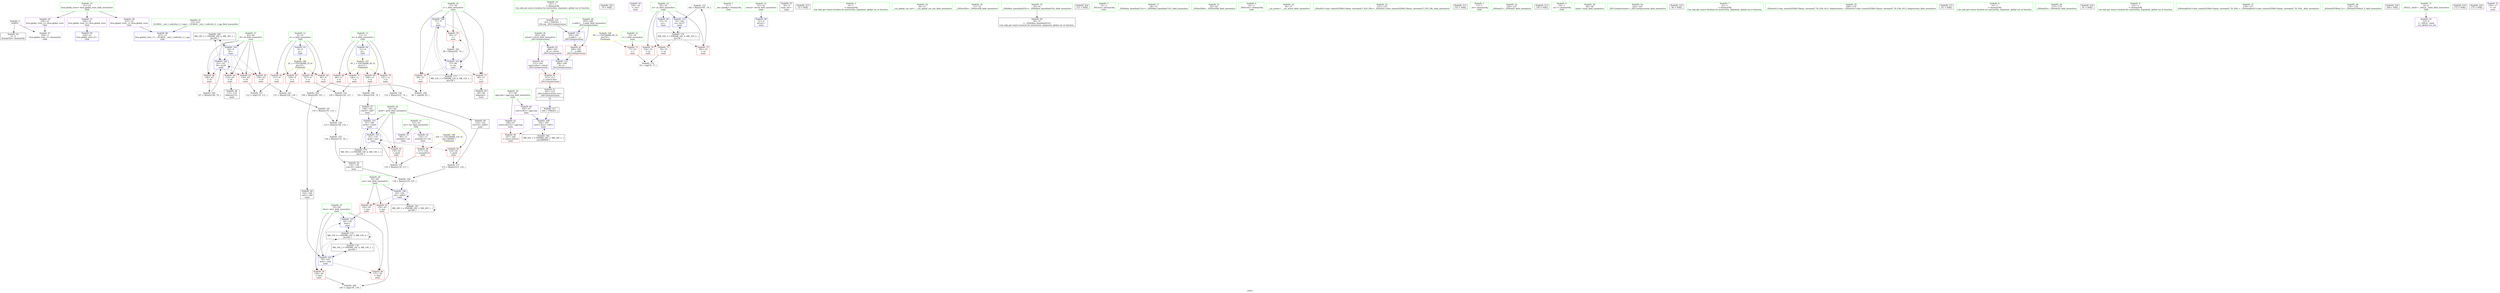 digraph "SVFG" {
	label="SVFG";

	Node0x55923111fbc0 [shape=record,color=grey,label="{NodeID: 0\nNullPtr}"];
	Node0x55923111fbc0 -> Node0x5592311370d0[style=solid];
	Node0x55923111fbc0 -> Node0x559231137740[style=solid];
	Node0x559231148750 [shape=record,color=black,label="{NodeID: 180\nMR_18V_2 = PHI(MR_18V_4, MR_18V_1, )\npts\{64 \}\n}"];
	Node0x559231148750 -> Node0x559231137d20[style=dashed];
	Node0x559231137740 [shape=record,color=blue, style = dotted,label="{NodeID: 97\n228\<--3\nllvm.global_ctors_2\<--dummyVal\nGlob }"];
	Node0x559231135750 [shape=record,color=green,label="{NodeID: 14\n13\<--14\narr\<--arr_field_insensitive\nGlob }"];
	Node0x559231135750 -> Node0x559231138a40[style=solid];
	Node0x559231135750 -> Node0x559231138b10[style=solid];
	Node0x55923113c310 [shape=record,color=blue,label="{NodeID: 111\n205\<--202\n__n.addr\<--__n\n_ZSt12setprecisioni\n}"];
	Node0x55923113c310 -> Node0x55923113a9b0[style=dashed];
	Node0x559231136390 [shape=record,color=green,label="{NodeID: 28\n65\<--66\nans\<--ans_field_insensitive\nmain\n}"];
	Node0x559231136390 -> Node0x55923113a670[style=solid];
	Node0x559231136390 -> Node0x55923113a740[style=solid];
	Node0x559231136390 -> Node0x55923113bf00[style=solid];
	Node0x5592311370d0 [shape=record,color=black,label="{NodeID: 42\n2\<--3\ndummyVal\<--dummyVal\n}"];
	Node0x5592311559c0 [shape=record,color=black,label="{NodeID: 222\n70 = PHI()\n}"];
	Node0x559231138cb0 [shape=record,color=purple,label="{NodeID: 56\n158\<--19\n\<--.str.1\nmain\n}"];
	Node0x55923113eed0 [shape=record,color=grey,label="{NodeID: 153\n182 = Binary(181, 74, )\n}"];
	Node0x55923113eed0 -> Node0x55923113c240[style=solid];
	Node0x5592311398a0 [shape=record,color=red,label="{NodeID: 70\n121\<--11\n\<--b\nmain\n}"];
	Node0x5592311398a0 -> Node0x55923113f610[style=solid];
	Node0x559231140390 [shape=record,color=grey,label="{NodeID: 167\n112 = cmp(110, 111, )\n}"];
	Node0x55923113a400 [shape=record,color=red,label="{NodeID: 84\n114\<--63\n\<--i9\nmain\n}"];
	Node0x55923113a400 -> Node0x559231138630[style=solid];
	Node0x55923111fc50 [shape=record,color=green,label="{NodeID: 1\n7\<--1\n__dso_handle\<--dummyObj\nGlob }"];
	Node0x559231148c50 [shape=record,color=black,label="{NodeID: 181\nMR_20V_2 = PHI(MR_20V_3, MR_20V_1, )\npts\{66 \}\n}"];
	Node0x559231148c50 -> Node0x55923113bf00[style=dashed];
	Node0x559231148c50 -> Node0x559231148c50[style=dashed];
	Node0x559231137840 [shape=record,color=blue,label="{NodeID: 98\n51\<--9\nretval\<--\nmain\n}"];
	Node0x5592311357e0 [shape=record,color=green,label="{NodeID: 15\n21\<--25\nllvm.global_ctors\<--llvm.global_ctors_field_insensitive\nGlob }"];
	Node0x5592311357e0 -> Node0x559231138d80[style=solid];
	Node0x5592311357e0 -> Node0x559231138e80[style=solid];
	Node0x5592311357e0 -> Node0x559231138f80[style=solid];
	Node0x55923113c3e0 [shape=record,color=blue,label="{NodeID: 112\n208\<--209\n_M_n\<--\n_ZSt12setprecisioni\n}"];
	Node0x55923113c3e0 -> Node0x55923113aa80[style=dashed];
	Node0x559231136460 [shape=record,color=green,label="{NodeID: 29\n67\<--68\nagg.tmp\<--agg.tmp_field_insensitive\nmain\n}"];
	Node0x559231136460 -> Node0x559231139080[style=solid];
	Node0x559231136460 -> Node0x559231139150[style=solid];
	Node0x5592311371d0 [shape=record,color=black,label="{NodeID: 43\n50\<--9\nmain_ret\<--\nmain\n}"];
	Node0x559231155ac0 [shape=record,color=black,label="{NodeID: 223\n33 = PHI()\n}"];
	Node0x559231138d80 [shape=record,color=purple,label="{NodeID: 57\n226\<--21\nllvm.global_ctors_0\<--llvm.global_ctors\nGlob }"];
	Node0x559231138d80 -> Node0x55923113ad50[style=solid];
	Node0x55923113f010 [shape=record,color=grey,label="{NodeID: 154\n119 = Binary(118, 117, )\n}"];
	Node0x55923113f010 -> Node0x55923113be30[style=solid];
	Node0x559231139970 [shape=record,color=red,label="{NodeID: 71\n126\<--11\n\<--b\nmain\n}"];
	Node0x559231139970 -> Node0x55923113f790[style=solid];
	Node0x559231140510 [shape=record,color=grey,label="{NodeID: 168\n140 = cmp(138, 139, )\n}"];
	Node0x55923113a4d0 [shape=record,color=red,label="{NodeID: 85\n130\<--63\n\<--i9\nmain\n}"];
	Node0x55923113a4d0 -> Node0x55923113fd90[style=solid];
	Node0x5592311205d0 [shape=record,color=green,label="{NodeID: 2\n9\<--1\n\<--dummyObj\nCan only get source location for instruction, argument, global var or function.}"];
	Node0x559231149150 [shape=record,color=black,label="{NodeID: 182\nMR_24V_2 = PHI(MR_24V_3, MR_24V_1, )\npts\{680000 \}\n}"];
	Node0x559231149150 -> Node0x55923113c170[style=dashed];
	Node0x559231137910 [shape=record,color=blue,label="{NodeID: 99\n55\<--74\nzz\<--\nmain\n}"];
	Node0x559231137910 -> Node0x559231147350[style=dashed];
	Node0x5592311358e0 [shape=record,color=green,label="{NodeID: 16\n26\<--27\n__cxx_global_var_init\<--__cxx_global_var_init_field_insensitive\n}"];
	Node0x55923113b1a0 [shape=record,color=yellow,style=double,label="{NodeID: 196\n22V_1 = ENCHI(MR_22V_0)\npts\{140000 \}\nFun[main]}"];
	Node0x55923113b1a0 -> Node0x55923113a810[style=dashed];
	Node0x559231136530 [shape=record,color=green,label="{NodeID: 30\n71\<--72\n_ZNSirsERi\<--_ZNSirsERi_field_insensitive\n}"];
	Node0x5592311372a0 [shape=record,color=black,label="{NodeID: 44\n34\<--35\n\<--_ZNSt8ios_base4InitD1Ev\nCan only get source location for instruction, argument, global var or function.}"];
	Node0x559231155bc0 [shape=record,color=black,label="{NodeID: 224\n151 = PHI()\n}"];
	Node0x559231138e80 [shape=record,color=purple,label="{NodeID: 58\n227\<--21\nllvm.global_ctors_1\<--llvm.global_ctors\nGlob }"];
	Node0x559231138e80 -> Node0x559231137640[style=solid];
	Node0x55923113f190 [shape=record,color=grey,label="{NodeID: 155\n134 = Binary(133, 74, )\n}"];
	Node0x55923113f190 -> Node0x5592311387d0[style=solid];
	Node0x559231139a40 [shape=record,color=red,label="{NodeID: 72\n77\<--53\n\<--t\nmain\n}"];
	Node0x559231139a40 -> Node0x559231140810[style=solid];
	Node0x559231140690 [shape=record,color=grey,label="{NodeID: 169\n86 = cmp(84, 85, )\n}"];
	Node0x55923113a5a0 [shape=record,color=red,label="{NodeID: 86\n146\<--63\n\<--i9\nmain\n}"];
	Node0x55923113a5a0 -> Node0x55923113f910[style=solid];
	Node0x559231120660 [shape=record,color=green,label="{NodeID: 3\n15\<--1\n_ZSt3cin\<--dummyObj\nGlob }"];
	Node0x5592311379e0 [shape=record,color=blue,label="{NodeID: 100\n57\<--9\ni\<--\nmain\n}"];
	Node0x5592311379e0 -> Node0x559231139d80[style=dashed];
	Node0x5592311379e0 -> Node0x559231139e50[style=dashed];
	Node0x5592311379e0 -> Node0x559231139f20[style=dashed];
	Node0x5592311379e0 -> Node0x559231137ab0[style=dashed];
	Node0x5592311379e0 -> Node0x559231147850[style=dashed];
	Node0x5592311359e0 [shape=record,color=green,label="{NodeID: 17\n30\<--31\n_ZNSt8ios_base4InitC1Ev\<--_ZNSt8ios_base4InitC1Ev_field_insensitive\n}"];
	Node0x559231136630 [shape=record,color=green,label="{NodeID: 31\n92\<--93\n_ZNSirsERd\<--_ZNSirsERd_field_insensitive\n}"];
	Node0x5592311373a0 [shape=record,color=black,label="{NodeID: 45\n89\<--88\nidxprom\<--\nmain\n}"];
	Node0x559231138f80 [shape=record,color=purple,label="{NodeID: 59\n228\<--21\nllvm.global_ctors_2\<--llvm.global_ctors\nGlob }"];
	Node0x559231138f80 -> Node0x559231137740[style=solid];
	Node0x55923113f310 [shape=record,color=grey,label="{NodeID: 156\n133 = Binary(128, 132, )\n}"];
	Node0x55923113f310 -> Node0x55923113f190[style=solid];
	Node0x559231139b10 [shape=record,color=red,label="{NodeID: 73\n76\<--55\n\<--zz\nmain\n}"];
	Node0x559231139b10 -> Node0x559231140810[style=solid];
	Node0x559231140810 [shape=record,color=grey,label="{NodeID: 170\n78 = cmp(76, 77, )\n}"];
	Node0x55923113a670 [shape=record,color=red,label="{NodeID: 87\n139\<--65\n\<--ans\nmain\n}"];
	Node0x55923113a670 -> Node0x559231140510[style=solid];
	Node0x5592311206f0 [shape=record,color=green,label="{NodeID: 4\n16\<--1\n_ZSt4cout\<--dummyObj\nGlob }"];
	Node0x559231137ab0 [shape=record,color=blue,label="{NodeID: 101\n57\<--96\ni\<--inc\nmain\n}"];
	Node0x559231137ab0 -> Node0x559231139d80[style=dashed];
	Node0x559231137ab0 -> Node0x559231139e50[style=dashed];
	Node0x559231137ab0 -> Node0x559231139f20[style=dashed];
	Node0x559231137ab0 -> Node0x559231137ab0[style=dashed];
	Node0x559231137ab0 -> Node0x559231147850[style=dashed];
	Node0x559231135ae0 [shape=record,color=green,label="{NodeID: 18\n36\<--37\n__cxa_atexit\<--__cxa_atexit_field_insensitive\n}"];
	Node0x559231136730 [shape=record,color=green,label="{NodeID: 32\n152\<--153\n_ZStlsISt11char_traitsIcEERSt13basic_ostreamIcT_ES5_PKc\<--_ZStlsISt11char_traitsIcEERSt13basic_ostreamIcT_ES5_PKc_field_insensitive\n}"];
	Node0x559231154cd0 [shape=record,color=black,label="{NodeID: 212\n155 = PHI()\n}"];
	Node0x559231137470 [shape=record,color=black,label="{NodeID: 46\n102\<--100\nconv\<--add\nmain\n}"];
	Node0x559231137470 -> Node0x559231137b80[style=solid];
	Node0x559231139080 [shape=record,color=purple,label="{NodeID: 60\n164\<--67\ncoerce.dive\<--agg.tmp\nmain\n}"];
	Node0x559231139080 -> Node0x55923113c170[style=solid];
	Node0x55923113f490 [shape=record,color=grey,label="{NodeID: 157\n125 = Binary(123, 124, )\n}"];
	Node0x55923113f490 -> Node0x55923113ff10[style=solid];
	Node0x559231139be0 [shape=record,color=red,label="{NodeID: 74\n154\<--55\n\<--zz\nmain\n}"];
	Node0x55923113a740 [shape=record,color=red,label="{NodeID: 88\n142\<--65\n\<--ans\nmain\n}"];
	Node0x55923113a740 -> Node0x55923113bfd0[style=solid];
	Node0x559231120780 [shape=record,color=green,label="{NodeID: 5\n17\<--1\n.str\<--dummyObj\nGlob }"];
	Node0x559231137b80 [shape=record,color=blue,label="{NodeID: 102\n59\<--102\nbest\<--conv\nmain\n}"];
	Node0x559231137b80 -> Node0x559231139ff0[style=dashed];
	Node0x559231137b80 -> Node0x55923113a0c0[style=dashed];
	Node0x559231137b80 -> Node0x55923113bfd0[style=dashed];
	Node0x559231137b80 -> Node0x559231146e50[style=dashed];
	Node0x559231137b80 -> Node0x559231147d50[style=dashed];
	Node0x559231135be0 [shape=record,color=green,label="{NodeID: 19\n35\<--41\n_ZNSt8ios_base4InitD1Ev\<--_ZNSt8ios_base4InitD1Ev_field_insensitive\n}"];
	Node0x559231135be0 -> Node0x5592311372a0[style=solid];
	Node0x559231136830 [shape=record,color=green,label="{NodeID: 33\n156\<--157\n_ZNSolsEi\<--_ZNSolsEi_field_insensitive\n}"];
	Node0x559230f19ea0 [shape=record,color=black,label="{NodeID: 213\n159 = PHI()\n}"];
	Node0x559231137540 [shape=record,color=black,label="{NodeID: 47\n106\<--105\nconv8\<--add7\nmain\n}"];
	Node0x559231137540 -> Node0x559231137c50[style=solid];
	Node0x559231139150 [shape=record,color=purple,label="{NodeID: 61\n166\<--67\ncoerce.dive32\<--agg.tmp\nmain\n}"];
	Node0x559231139150 -> Node0x55923113a8e0[style=solid];
	Node0x55923113f610 [shape=record,color=grey,label="{NodeID: 158\n122 = Binary(121, 74, )\n}"];
	Node0x55923113f610 -> Node0x559231138700[style=solid];
	Node0x559231139cb0 [shape=record,color=red,label="{NodeID: 75\n181\<--55\n\<--zz\nmain\n}"];
	Node0x559231139cb0 -> Node0x55923113eed0[style=solid];
	Node0x55923113a810 [shape=record,color=red,label="{NodeID: 89\n117\<--116\n\<--arrayidx14\nmain\n}"];
	Node0x55923113a810 -> Node0x55923113f010[style=solid];
	Node0x5592311352d0 [shape=record,color=green,label="{NodeID: 6\n19\<--1\n.str.1\<--dummyObj\nGlob }"];
	Node0x55923114a750 [shape=record,color=yellow,style=double,label="{NodeID: 186\n2V_1 = ENCHI(MR_2V_0)\npts\{10 \}\nFun[main]}"];
	Node0x55923114a750 -> Node0x5592311393c0[style=dashed];
	Node0x55923114a750 -> Node0x559231139490[style=dashed];
	Node0x55923114a750 -> Node0x559231139560[style=dashed];
	Node0x55923114a750 -> Node0x559231139630[style=dashed];
	Node0x559231137c50 [shape=record,color=blue,label="{NodeID: 103\n61\<--106\nprob\<--conv8\nmain\n}"];
	Node0x559231137c50 -> Node0x55923113a190[style=dashed];
	Node0x559231137c50 -> Node0x55923113be30[style=dashed];
	Node0x559231137c50 -> Node0x559231148250[style=dashed];
	Node0x559231135ce0 [shape=record,color=green,label="{NodeID: 20\n48\<--49\nmain\<--main_field_insensitive\n}"];
	Node0x559231136930 [shape=record,color=green,label="{NodeID: 34\n162\<--163\n_ZSt12setprecisioni\<--_ZSt12setprecisioni_field_insensitive\n}"];
	Node0x559231154120 [shape=record,color=black,label="{NodeID: 214\n80 = PHI()\n}"];
	Node0x559231138630 [shape=record,color=black,label="{NodeID: 48\n115\<--114\nidxprom13\<--\nmain\n}"];
	Node0x559231139220 [shape=record,color=purple,label="{NodeID: 62\n208\<--203\n_M_n\<--retval\n_ZSt12setprecisioni\n}"];
	Node0x559231139220 -> Node0x55923113c3e0[style=solid];
	Node0x55923113f790 [shape=record,color=grey,label="{NodeID: 159\n128 = Binary(126, 127, )\n}"];
	Node0x55923113f790 -> Node0x55923113f310[style=solid];
	Node0x559231139d80 [shape=record,color=red,label="{NodeID: 76\n84\<--57\n\<--i\nmain\n}"];
	Node0x559231139d80 -> Node0x559231140690[style=solid];
	Node0x55923113a8e0 [shape=record,color=red,label="{NodeID: 90\n167\<--166\n\<--coerce.dive32\nmain\n}"];
	Node0x559231135360 [shape=record,color=green,label="{NodeID: 7\n22\<--1\n\<--dummyObj\nCan only get source location for instruction, argument, global var or function.}"];
	Node0x55923114a860 [shape=record,color=yellow,style=double,label="{NodeID: 187\n4V_1 = ENCHI(MR_4V_0)\npts\{12 \}\nFun[main]}"];
	Node0x55923114a860 -> Node0x559231139700[style=dashed];
	Node0x55923114a860 -> Node0x5592311397d0[style=dashed];
	Node0x55923114a860 -> Node0x5592311398a0[style=dashed];
	Node0x55923114a860 -> Node0x559231139970[style=dashed];
	Node0x559231137d20 [shape=record,color=blue,label="{NodeID: 104\n63\<--9\ni9\<--\nmain\n}"];
	Node0x559231137d20 -> Node0x55923113a330[style=dashed];
	Node0x559231137d20 -> Node0x55923113a400[style=dashed];
	Node0x559231137d20 -> Node0x55923113a4d0[style=dashed];
	Node0x559231137d20 -> Node0x55923113a5a0[style=dashed];
	Node0x559231137d20 -> Node0x55923113c0a0[style=dashed];
	Node0x559231137d20 -> Node0x559231148750[style=dashed];
	Node0x559231135de0 [shape=record,color=green,label="{NodeID: 21\n51\<--52\nretval\<--retval_field_insensitive\nmain\n}"];
	Node0x559231135de0 -> Node0x559231137840[style=solid];
	Node0x559231136a30 [shape=record,color=green,label="{NodeID: 35\n169\<--170\n_ZStlsIcSt11char_traitsIcEERSt13basic_ostreamIT_T0_ES6_St13_Setprecision\<--_ZStlsIcSt11char_traitsIcEERSt13basic_ostreamIT_T0_ES6_St13_Setprecision_field_insensitive\n}"];
	Node0x559231154220 [shape=record,color=black,label="{NodeID: 215\n81 = PHI()\n}"];
	Node0x559231138700 [shape=record,color=black,label="{NodeID: 49\n123\<--122\nconv16\<--add15\nmain\n}"];
	Node0x559231138700 -> Node0x55923113f490[style=solid];
	Node0x5592311392f0 [shape=record,color=purple,label="{NodeID: 63\n211\<--203\ncoerce.dive\<--retval\n_ZSt12setprecisioni\n}"];
	Node0x5592311392f0 -> Node0x55923113aa80[style=solid];
	Node0x55923113f910 [shape=record,color=grey,label="{NodeID: 160\n147 = Binary(146, 74, )\n}"];
	Node0x55923113f910 -> Node0x55923113c0a0[style=solid];
	Node0x559231139e50 [shape=record,color=red,label="{NodeID: 77\n88\<--57\n\<--i\nmain\n}"];
	Node0x559231139e50 -> Node0x5592311373a0[style=solid];
	Node0x55923113a9b0 [shape=record,color=red,label="{NodeID: 91\n209\<--205\n\<--__n.addr\n_ZSt12setprecisioni\n}"];
	Node0x55923113a9b0 -> Node0x55923113c3e0[style=solid];
	Node0x5592311353f0 [shape=record,color=green,label="{NodeID: 8\n74\<--1\n\<--dummyObj\nCan only get source location for instruction, argument, global var or function.}"];
	Node0x55923113be30 [shape=record,color=blue,label="{NodeID: 105\n61\<--119\nprob\<--mul\nmain\n}"];
	Node0x55923113be30 -> Node0x55923113a190[style=dashed];
	Node0x55923113be30 -> Node0x55923113a260[style=dashed];
	Node0x55923113be30 -> Node0x55923113be30[style=dashed];
	Node0x55923113be30 -> Node0x559231148250[style=dashed];
	Node0x559231135eb0 [shape=record,color=green,label="{NodeID: 22\n53\<--54\nt\<--t_field_insensitive\nmain\n}"];
	Node0x559231135eb0 -> Node0x559231139a40[style=solid];
	Node0x559231136b30 [shape=record,color=green,label="{NodeID: 36\n173\<--174\n_ZNSolsEd\<--_ZNSolsEd_field_insensitive\n}"];
	Node0x5592311542f0 [shape=record,color=black,label="{NodeID: 216\n91 = PHI()\n}"];
	Node0x5592311387d0 [shape=record,color=black,label="{NodeID: 50\n135\<--134\nconv22\<--sub21\nmain\n}"];
	Node0x5592311387d0 -> Node0x55923113ff10[style=solid];
	Node0x5592311393c0 [shape=record,color=red,label="{NodeID: 64\n85\<--8\n\<--a\nmain\n}"];
	Node0x5592311393c0 -> Node0x559231140690[style=solid];
	Node0x55923113fa90 [shape=record,color=grey,label="{NodeID: 161\n132 = Binary(101, 131, )\n}"];
	Node0x55923113fa90 -> Node0x55923113f310[style=solid];
	Node0x559231139f20 [shape=record,color=red,label="{NodeID: 78\n95\<--57\n\<--i\nmain\n}"];
	Node0x559231139f20 -> Node0x559231140090[style=solid];
	Node0x559231146e50 [shape=record,color=black,label="{NodeID: 175\nMR_14V_6 = PHI(MR_14V_5, MR_14V_4, )\npts\{60 \}\n}"];
	Node0x559231146e50 -> Node0x559231139ff0[style=dashed];
	Node0x559231146e50 -> Node0x55923113a0c0[style=dashed];
	Node0x559231146e50 -> Node0x55923113bfd0[style=dashed];
	Node0x559231146e50 -> Node0x559231146e50[style=dashed];
	Node0x559231146e50 -> Node0x559231147d50[style=dashed];
	Node0x55923113aa80 [shape=record,color=red,label="{NodeID: 92\n212\<--211\n\<--coerce.dive\n_ZSt12setprecisioni\n}"];
	Node0x55923113aa80 -> Node0x5592311388a0[style=solid];
	Node0x559231135480 [shape=record,color=green,label="{NodeID: 9\n101\<--1\n\<--dummyObj\nCan only get source location for instruction, argument, global var or function.}"];
	Node0x55923114aa20 [shape=record,color=yellow,style=double,label="{NodeID: 189\n8V_1 = ENCHI(MR_8V_0)\npts\{54 \}\nFun[main]}"];
	Node0x55923114aa20 -> Node0x559231139a40[style=dashed];
	Node0x55923113bf00 [shape=record,color=blue,label="{NodeID: 106\n65\<--136\nans\<--add23\nmain\n}"];
	Node0x55923113bf00 -> Node0x55923113a670[style=dashed];
	Node0x55923113bf00 -> Node0x55923113a740[style=dashed];
	Node0x55923113bf00 -> Node0x55923113bf00[style=dashed];
	Node0x55923113bf00 -> Node0x559231148c50[style=dashed];
	Node0x559231135f80 [shape=record,color=green,label="{NodeID: 23\n55\<--56\nzz\<--zz_field_insensitive\nmain\n}"];
	Node0x559231135f80 -> Node0x559231139b10[style=solid];
	Node0x559231135f80 -> Node0x559231139be0[style=solid];
	Node0x559231135f80 -> Node0x559231139cb0[style=solid];
	Node0x559231135f80 -> Node0x559231137910[style=solid];
	Node0x559231135f80 -> Node0x55923113c240[style=solid];
	Node0x559231136c30 [shape=record,color=green,label="{NodeID: 37\n176\<--177\n_ZSt4endlIcSt11char_traitsIcEERSt13basic_ostreamIT_T0_ES6_\<--_ZSt4endlIcSt11char_traitsIcEERSt13basic_ostreamIT_T0_ES6__field_insensitive\n}"];
	Node0x559231155070 [shape=record,color=black,label="{NodeID: 217\n160 = PHI(201, )\n}"];
	Node0x559231155070 -> Node0x55923113c170[style=solid];
	Node0x5592311388a0 [shape=record,color=black,label="{NodeID: 51\n201\<--212\n_ZSt12setprecisioni_ret\<--\n_ZSt12setprecisioni\n|{<s0>10}}"];
	Node0x5592311388a0:s0 -> Node0x559231155070[style=solid,color=blue];
	Node0x559231139490 [shape=record,color=red,label="{NodeID: 65\n111\<--8\n\<--a\nmain\n}"];
	Node0x559231139490 -> Node0x559231140390[style=solid];
	Node0x55923113fc10 [shape=record,color=grey,label="{NodeID: 162\n100 = Binary(99, 101, )\n}"];
	Node0x55923113fc10 -> Node0x559231137470[style=solid];
	Node0x559231139ff0 [shape=record,color=red,label="{NodeID: 79\n138\<--59\n\<--best\nmain\n}"];
	Node0x559231139ff0 -> Node0x559231140510[style=solid];
	Node0x559231147350 [shape=record,color=black,label="{NodeID: 176\nMR_10V_3 = PHI(MR_10V_4, MR_10V_2, )\npts\{56 \}\n}"];
	Node0x559231147350 -> Node0x559231139b10[style=dashed];
	Node0x559231147350 -> Node0x559231139be0[style=dashed];
	Node0x559231147350 -> Node0x559231139cb0[style=dashed];
	Node0x559231147350 -> Node0x55923113c240[style=dashed];
	Node0x55923113ab50 [shape=record,color=blue,label="{NodeID: 93\n8\<--9\na\<--\nGlob }"];
	Node0x55923113ab50 -> Node0x55923114a750[style=dashed];
	Node0x559231135510 [shape=record,color=green,label="{NodeID: 10\n161\<--1\n\<--dummyObj\nCan only get source location for instruction, argument, global var or function.|{<s0>10}}"];
	Node0x559231135510:s0 -> Node0x5592311554d0[style=solid,color=red];
	Node0x55923113bfd0 [shape=record,color=blue,label="{NodeID: 107\n59\<--142\nbest\<--\nmain\n}"];
	Node0x55923113bfd0 -> Node0x559231146e50[style=dashed];
	Node0x559231136050 [shape=record,color=green,label="{NodeID: 24\n57\<--58\ni\<--i_field_insensitive\nmain\n}"];
	Node0x559231136050 -> Node0x559231139d80[style=solid];
	Node0x559231136050 -> Node0x559231139e50[style=solid];
	Node0x559231136050 -> Node0x559231139f20[style=solid];
	Node0x559231136050 -> Node0x5592311379e0[style=solid];
	Node0x559231136050 -> Node0x559231137ab0[style=solid];
	Node0x559231136d30 [shape=record,color=green,label="{NodeID: 38\n178\<--179\n_ZNSolsEPFRSoS_E\<--_ZNSolsEPFRSoS_E_field_insensitive\n}"];
	Node0x559231155260 [shape=record,color=black,label="{NodeID: 218\n168 = PHI()\n}"];
	Node0x559231138970 [shape=record,color=purple,label="{NodeID: 52\n32\<--4\n\<--_ZStL8__ioinit\n__cxx_global_var_init\n}"];
	Node0x559231139560 [shape=record,color=red,label="{NodeID: 66\n127\<--8\n\<--a\nmain\n}"];
	Node0x559231139560 -> Node0x55923113f790[style=solid];
	Node0x55923113fd90 [shape=record,color=grey,label="{NodeID: 163\n131 = Binary(129, 130, )\n}"];
	Node0x55923113fd90 -> Node0x55923113fa90[style=solid];
	Node0x55923113a0c0 [shape=record,color=red,label="{NodeID: 80\n171\<--59\n\<--best\nmain\n}"];
	Node0x559231147850 [shape=record,color=black,label="{NodeID: 177\nMR_12V_2 = PHI(MR_12V_4, MR_12V_1, )\npts\{58 \}\n}"];
	Node0x559231147850 -> Node0x5592311379e0[style=dashed];
	Node0x55923113ac50 [shape=record,color=blue,label="{NodeID: 94\n11\<--9\nb\<--\nGlob }"];
	Node0x55923113ac50 -> Node0x55923114a860[style=dashed];
	Node0x5592311355a0 [shape=record,color=green,label="{NodeID: 11\n4\<--6\n_ZStL8__ioinit\<--_ZStL8__ioinit_field_insensitive\nGlob }"];
	Node0x5592311355a0 -> Node0x559231138970[style=solid];
	Node0x55923113c0a0 [shape=record,color=blue,label="{NodeID: 108\n63\<--147\ni9\<--inc26\nmain\n}"];
	Node0x55923113c0a0 -> Node0x55923113a330[style=dashed];
	Node0x55923113c0a0 -> Node0x55923113a400[style=dashed];
	Node0x55923113c0a0 -> Node0x55923113a4d0[style=dashed];
	Node0x55923113c0a0 -> Node0x55923113a5a0[style=dashed];
	Node0x55923113c0a0 -> Node0x55923113c0a0[style=dashed];
	Node0x55923113c0a0 -> Node0x559231148750[style=dashed];
	Node0x559231136120 [shape=record,color=green,label="{NodeID: 25\n59\<--60\nbest\<--best_field_insensitive\nmain\n}"];
	Node0x559231136120 -> Node0x559231139ff0[style=solid];
	Node0x559231136120 -> Node0x55923113a0c0[style=solid];
	Node0x559231136120 -> Node0x559231137b80[style=solid];
	Node0x559231136120 -> Node0x55923113bfd0[style=solid];
	Node0x559231136e30 [shape=record,color=green,label="{NodeID: 39\n203\<--204\nretval\<--retval_field_insensitive\n_ZSt12setprecisioni\n}"];
	Node0x559231136e30 -> Node0x559231139220[style=solid];
	Node0x559231136e30 -> Node0x5592311392f0[style=solid];
	Node0x559231155330 [shape=record,color=black,label="{NodeID: 219\n172 = PHI()\n}"];
	Node0x559231138a40 [shape=record,color=purple,label="{NodeID: 53\n90\<--13\narrayidx\<--arr\nmain\n}"];
	Node0x559231139630 [shape=record,color=red,label="{NodeID: 67\n129\<--8\n\<--a\nmain\n}"];
	Node0x559231139630 -> Node0x55923113fd90[style=solid];
	Node0x55923113ff10 [shape=record,color=grey,label="{NodeID: 164\n136 = Binary(125, 135, )\n}"];
	Node0x55923113ff10 -> Node0x55923113bf00[style=solid];
	Node0x55923113a190 [shape=record,color=red,label="{NodeID: 81\n118\<--61\n\<--prob\nmain\n}"];
	Node0x55923113a190 -> Node0x55923113f010[style=solid];
	Node0x559231147d50 [shape=record,color=black,label="{NodeID: 178\nMR_14V_2 = PHI(MR_14V_4, MR_14V_1, )\npts\{60 \}\n}"];
	Node0x559231147d50 -> Node0x559231137b80[style=dashed];
	Node0x55923113ad50 [shape=record,color=blue,label="{NodeID: 95\n226\<--22\nllvm.global_ctors_0\<--\nGlob }"];
	Node0x559231135630 [shape=record,color=green,label="{NodeID: 12\n8\<--10\na\<--a_field_insensitive\nGlob }"];
	Node0x559231135630 -> Node0x5592311393c0[style=solid];
	Node0x559231135630 -> Node0x559231139490[style=solid];
	Node0x559231135630 -> Node0x559231139560[style=solid];
	Node0x559231135630 -> Node0x559231139630[style=solid];
	Node0x559231135630 -> Node0x55923113ab50[style=solid];
	Node0x55923113c170 [shape=record,color=blue,label="{NodeID: 109\n164\<--160\ncoerce.dive\<--call31\nmain\n}"];
	Node0x55923113c170 -> Node0x55923113a8e0[style=dashed];
	Node0x55923113c170 -> Node0x559231149150[style=dashed];
	Node0x5592311361f0 [shape=record,color=green,label="{NodeID: 26\n61\<--62\nprob\<--prob_field_insensitive\nmain\n}"];
	Node0x5592311361f0 -> Node0x55923113a190[style=solid];
	Node0x5592311361f0 -> Node0x55923113a260[style=solid];
	Node0x5592311361f0 -> Node0x559231137c50[style=solid];
	Node0x5592311361f0 -> Node0x55923113be30[style=solid];
	Node0x559231136f00 [shape=record,color=green,label="{NodeID: 40\n205\<--206\n__n.addr\<--__n.addr_field_insensitive\n_ZSt12setprecisioni\n}"];
	Node0x559231136f00 -> Node0x55923113a9b0[style=solid];
	Node0x559231136f00 -> Node0x55923113c310[style=solid];
	Node0x559231155400 [shape=record,color=black,label="{NodeID: 220\n175 = PHI()\n}"];
	Node0x559231138b10 [shape=record,color=purple,label="{NodeID: 54\n116\<--13\narrayidx14\<--arr\nmain\n}"];
	Node0x559231138b10 -> Node0x55923113a810[style=solid];
	Node0x559231139700 [shape=record,color=red,label="{NodeID: 68\n99\<--11\n\<--b\nmain\n}"];
	Node0x559231139700 -> Node0x55923113fc10[style=solid];
	Node0x559231140090 [shape=record,color=grey,label="{NodeID: 165\n96 = Binary(95, 74, )\n}"];
	Node0x559231140090 -> Node0x559231137ab0[style=solid];
	Node0x55923113a260 [shape=record,color=red,label="{NodeID: 82\n124\<--61\n\<--prob\nmain\n}"];
	Node0x55923113a260 -> Node0x55923113f490[style=solid];
	Node0x559231148250 [shape=record,color=black,label="{NodeID: 179\nMR_16V_2 = PHI(MR_16V_4, MR_16V_1, )\npts\{62 \}\n}"];
	Node0x559231148250 -> Node0x559231137c50[style=dashed];
	Node0x559231137640 [shape=record,color=blue,label="{NodeID: 96\n227\<--23\nllvm.global_ctors_1\<--_GLOBAL__sub_I_cedriclin_0_1.cpp\nGlob }"];
	Node0x5592311356c0 [shape=record,color=green,label="{NodeID: 13\n11\<--12\nb\<--b_field_insensitive\nGlob }"];
	Node0x5592311356c0 -> Node0x559231139700[style=solid];
	Node0x5592311356c0 -> Node0x5592311397d0[style=solid];
	Node0x5592311356c0 -> Node0x5592311398a0[style=solid];
	Node0x5592311356c0 -> Node0x559231139970[style=solid];
	Node0x5592311356c0 -> Node0x55923113ac50[style=solid];
	Node0x55923113c240 [shape=record,color=blue,label="{NodeID: 110\n55\<--182\nzz\<--inc37\nmain\n}"];
	Node0x55923113c240 -> Node0x559231147350[style=dashed];
	Node0x5592311362c0 [shape=record,color=green,label="{NodeID: 27\n63\<--64\ni9\<--i9_field_insensitive\nmain\n}"];
	Node0x5592311362c0 -> Node0x55923113a330[style=solid];
	Node0x5592311362c0 -> Node0x55923113a400[style=solid];
	Node0x5592311362c0 -> Node0x55923113a4d0[style=solid];
	Node0x5592311362c0 -> Node0x55923113a5a0[style=solid];
	Node0x5592311362c0 -> Node0x559231137d20[style=solid];
	Node0x5592311362c0 -> Node0x55923113c0a0[style=solid];
	Node0x559231136fd0 [shape=record,color=green,label="{NodeID: 41\n23\<--222\n_GLOBAL__sub_I_cedriclin_0_1.cpp\<--_GLOBAL__sub_I_cedriclin_0_1.cpp_field_insensitive\n}"];
	Node0x559231136fd0 -> Node0x559231137640[style=solid];
	Node0x5592311554d0 [shape=record,color=black,label="{NodeID: 221\n202 = PHI(161, )\n0th arg _ZSt12setprecisioni }"];
	Node0x5592311554d0 -> Node0x55923113c310[style=solid];
	Node0x559231138be0 [shape=record,color=purple,label="{NodeID: 55\n150\<--17\n\<--.str\nmain\n}"];
	Node0x5592311397d0 [shape=record,color=red,label="{NodeID: 69\n104\<--11\n\<--b\nmain\n}"];
	Node0x5592311397d0 -> Node0x559231140210[style=solid];
	Node0x559231140210 [shape=record,color=grey,label="{NodeID: 166\n105 = Binary(104, 74, )\n}"];
	Node0x559231140210 -> Node0x559231137540[style=solid];
	Node0x55923113a330 [shape=record,color=red,label="{NodeID: 83\n110\<--63\n\<--i9\nmain\n}"];
	Node0x55923113a330 -> Node0x559231140390[style=solid];
}
